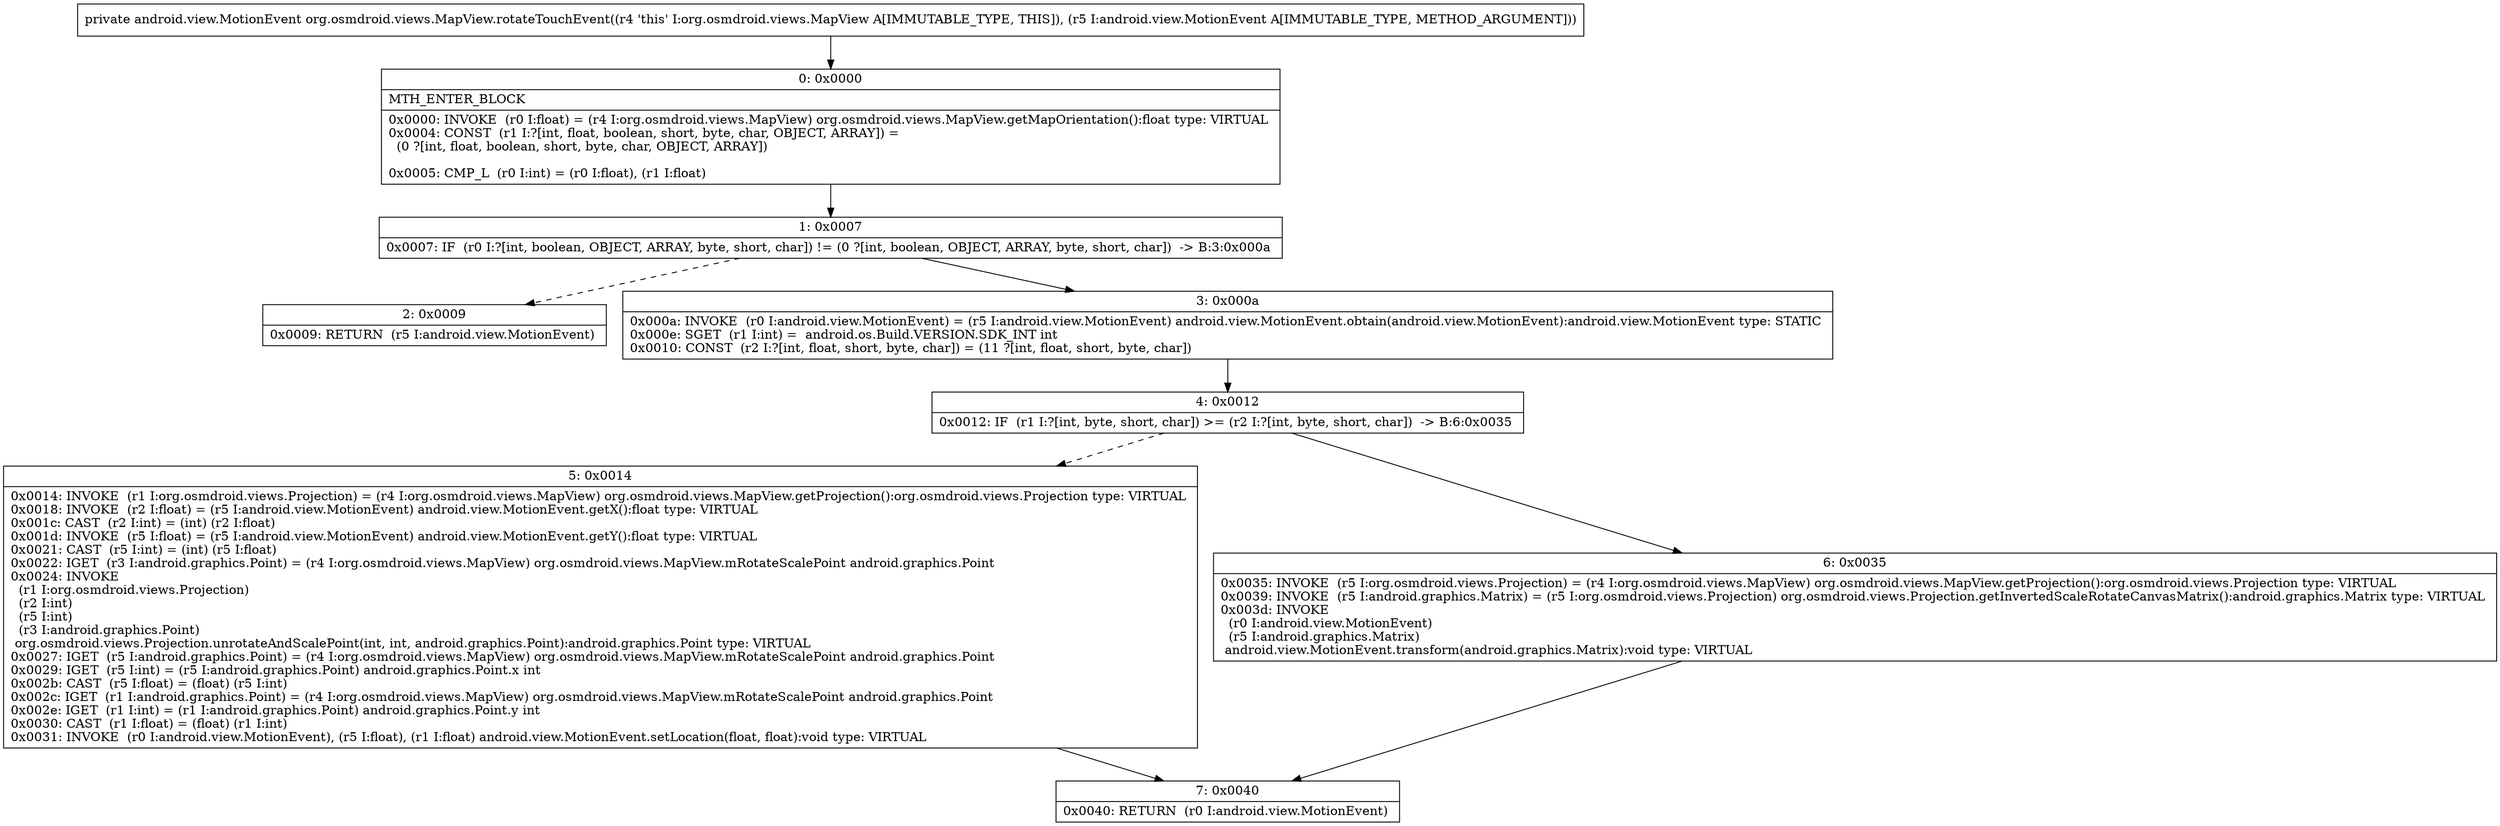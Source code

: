 digraph "CFG fororg.osmdroid.views.MapView.rotateTouchEvent(Landroid\/view\/MotionEvent;)Landroid\/view\/MotionEvent;" {
Node_0 [shape=record,label="{0\:\ 0x0000|MTH_ENTER_BLOCK\l|0x0000: INVOKE  (r0 I:float) = (r4 I:org.osmdroid.views.MapView) org.osmdroid.views.MapView.getMapOrientation():float type: VIRTUAL \l0x0004: CONST  (r1 I:?[int, float, boolean, short, byte, char, OBJECT, ARRAY]) = \l  (0 ?[int, float, boolean, short, byte, char, OBJECT, ARRAY])\l \l0x0005: CMP_L  (r0 I:int) = (r0 I:float), (r1 I:float) \l}"];
Node_1 [shape=record,label="{1\:\ 0x0007|0x0007: IF  (r0 I:?[int, boolean, OBJECT, ARRAY, byte, short, char]) != (0 ?[int, boolean, OBJECT, ARRAY, byte, short, char])  \-\> B:3:0x000a \l}"];
Node_2 [shape=record,label="{2\:\ 0x0009|0x0009: RETURN  (r5 I:android.view.MotionEvent) \l}"];
Node_3 [shape=record,label="{3\:\ 0x000a|0x000a: INVOKE  (r0 I:android.view.MotionEvent) = (r5 I:android.view.MotionEvent) android.view.MotionEvent.obtain(android.view.MotionEvent):android.view.MotionEvent type: STATIC \l0x000e: SGET  (r1 I:int) =  android.os.Build.VERSION.SDK_INT int \l0x0010: CONST  (r2 I:?[int, float, short, byte, char]) = (11 ?[int, float, short, byte, char]) \l}"];
Node_4 [shape=record,label="{4\:\ 0x0012|0x0012: IF  (r1 I:?[int, byte, short, char]) \>= (r2 I:?[int, byte, short, char])  \-\> B:6:0x0035 \l}"];
Node_5 [shape=record,label="{5\:\ 0x0014|0x0014: INVOKE  (r1 I:org.osmdroid.views.Projection) = (r4 I:org.osmdroid.views.MapView) org.osmdroid.views.MapView.getProjection():org.osmdroid.views.Projection type: VIRTUAL \l0x0018: INVOKE  (r2 I:float) = (r5 I:android.view.MotionEvent) android.view.MotionEvent.getX():float type: VIRTUAL \l0x001c: CAST  (r2 I:int) = (int) (r2 I:float) \l0x001d: INVOKE  (r5 I:float) = (r5 I:android.view.MotionEvent) android.view.MotionEvent.getY():float type: VIRTUAL \l0x0021: CAST  (r5 I:int) = (int) (r5 I:float) \l0x0022: IGET  (r3 I:android.graphics.Point) = (r4 I:org.osmdroid.views.MapView) org.osmdroid.views.MapView.mRotateScalePoint android.graphics.Point \l0x0024: INVOKE  \l  (r1 I:org.osmdroid.views.Projection)\l  (r2 I:int)\l  (r5 I:int)\l  (r3 I:android.graphics.Point)\l org.osmdroid.views.Projection.unrotateAndScalePoint(int, int, android.graphics.Point):android.graphics.Point type: VIRTUAL \l0x0027: IGET  (r5 I:android.graphics.Point) = (r4 I:org.osmdroid.views.MapView) org.osmdroid.views.MapView.mRotateScalePoint android.graphics.Point \l0x0029: IGET  (r5 I:int) = (r5 I:android.graphics.Point) android.graphics.Point.x int \l0x002b: CAST  (r5 I:float) = (float) (r5 I:int) \l0x002c: IGET  (r1 I:android.graphics.Point) = (r4 I:org.osmdroid.views.MapView) org.osmdroid.views.MapView.mRotateScalePoint android.graphics.Point \l0x002e: IGET  (r1 I:int) = (r1 I:android.graphics.Point) android.graphics.Point.y int \l0x0030: CAST  (r1 I:float) = (float) (r1 I:int) \l0x0031: INVOKE  (r0 I:android.view.MotionEvent), (r5 I:float), (r1 I:float) android.view.MotionEvent.setLocation(float, float):void type: VIRTUAL \l}"];
Node_6 [shape=record,label="{6\:\ 0x0035|0x0035: INVOKE  (r5 I:org.osmdroid.views.Projection) = (r4 I:org.osmdroid.views.MapView) org.osmdroid.views.MapView.getProjection():org.osmdroid.views.Projection type: VIRTUAL \l0x0039: INVOKE  (r5 I:android.graphics.Matrix) = (r5 I:org.osmdroid.views.Projection) org.osmdroid.views.Projection.getInvertedScaleRotateCanvasMatrix():android.graphics.Matrix type: VIRTUAL \l0x003d: INVOKE  \l  (r0 I:android.view.MotionEvent)\l  (r5 I:android.graphics.Matrix)\l android.view.MotionEvent.transform(android.graphics.Matrix):void type: VIRTUAL \l}"];
Node_7 [shape=record,label="{7\:\ 0x0040|0x0040: RETURN  (r0 I:android.view.MotionEvent) \l}"];
MethodNode[shape=record,label="{private android.view.MotionEvent org.osmdroid.views.MapView.rotateTouchEvent((r4 'this' I:org.osmdroid.views.MapView A[IMMUTABLE_TYPE, THIS]), (r5 I:android.view.MotionEvent A[IMMUTABLE_TYPE, METHOD_ARGUMENT])) }"];
MethodNode -> Node_0;
Node_0 -> Node_1;
Node_1 -> Node_2[style=dashed];
Node_1 -> Node_3;
Node_3 -> Node_4;
Node_4 -> Node_5[style=dashed];
Node_4 -> Node_6;
Node_5 -> Node_7;
Node_6 -> Node_7;
}

